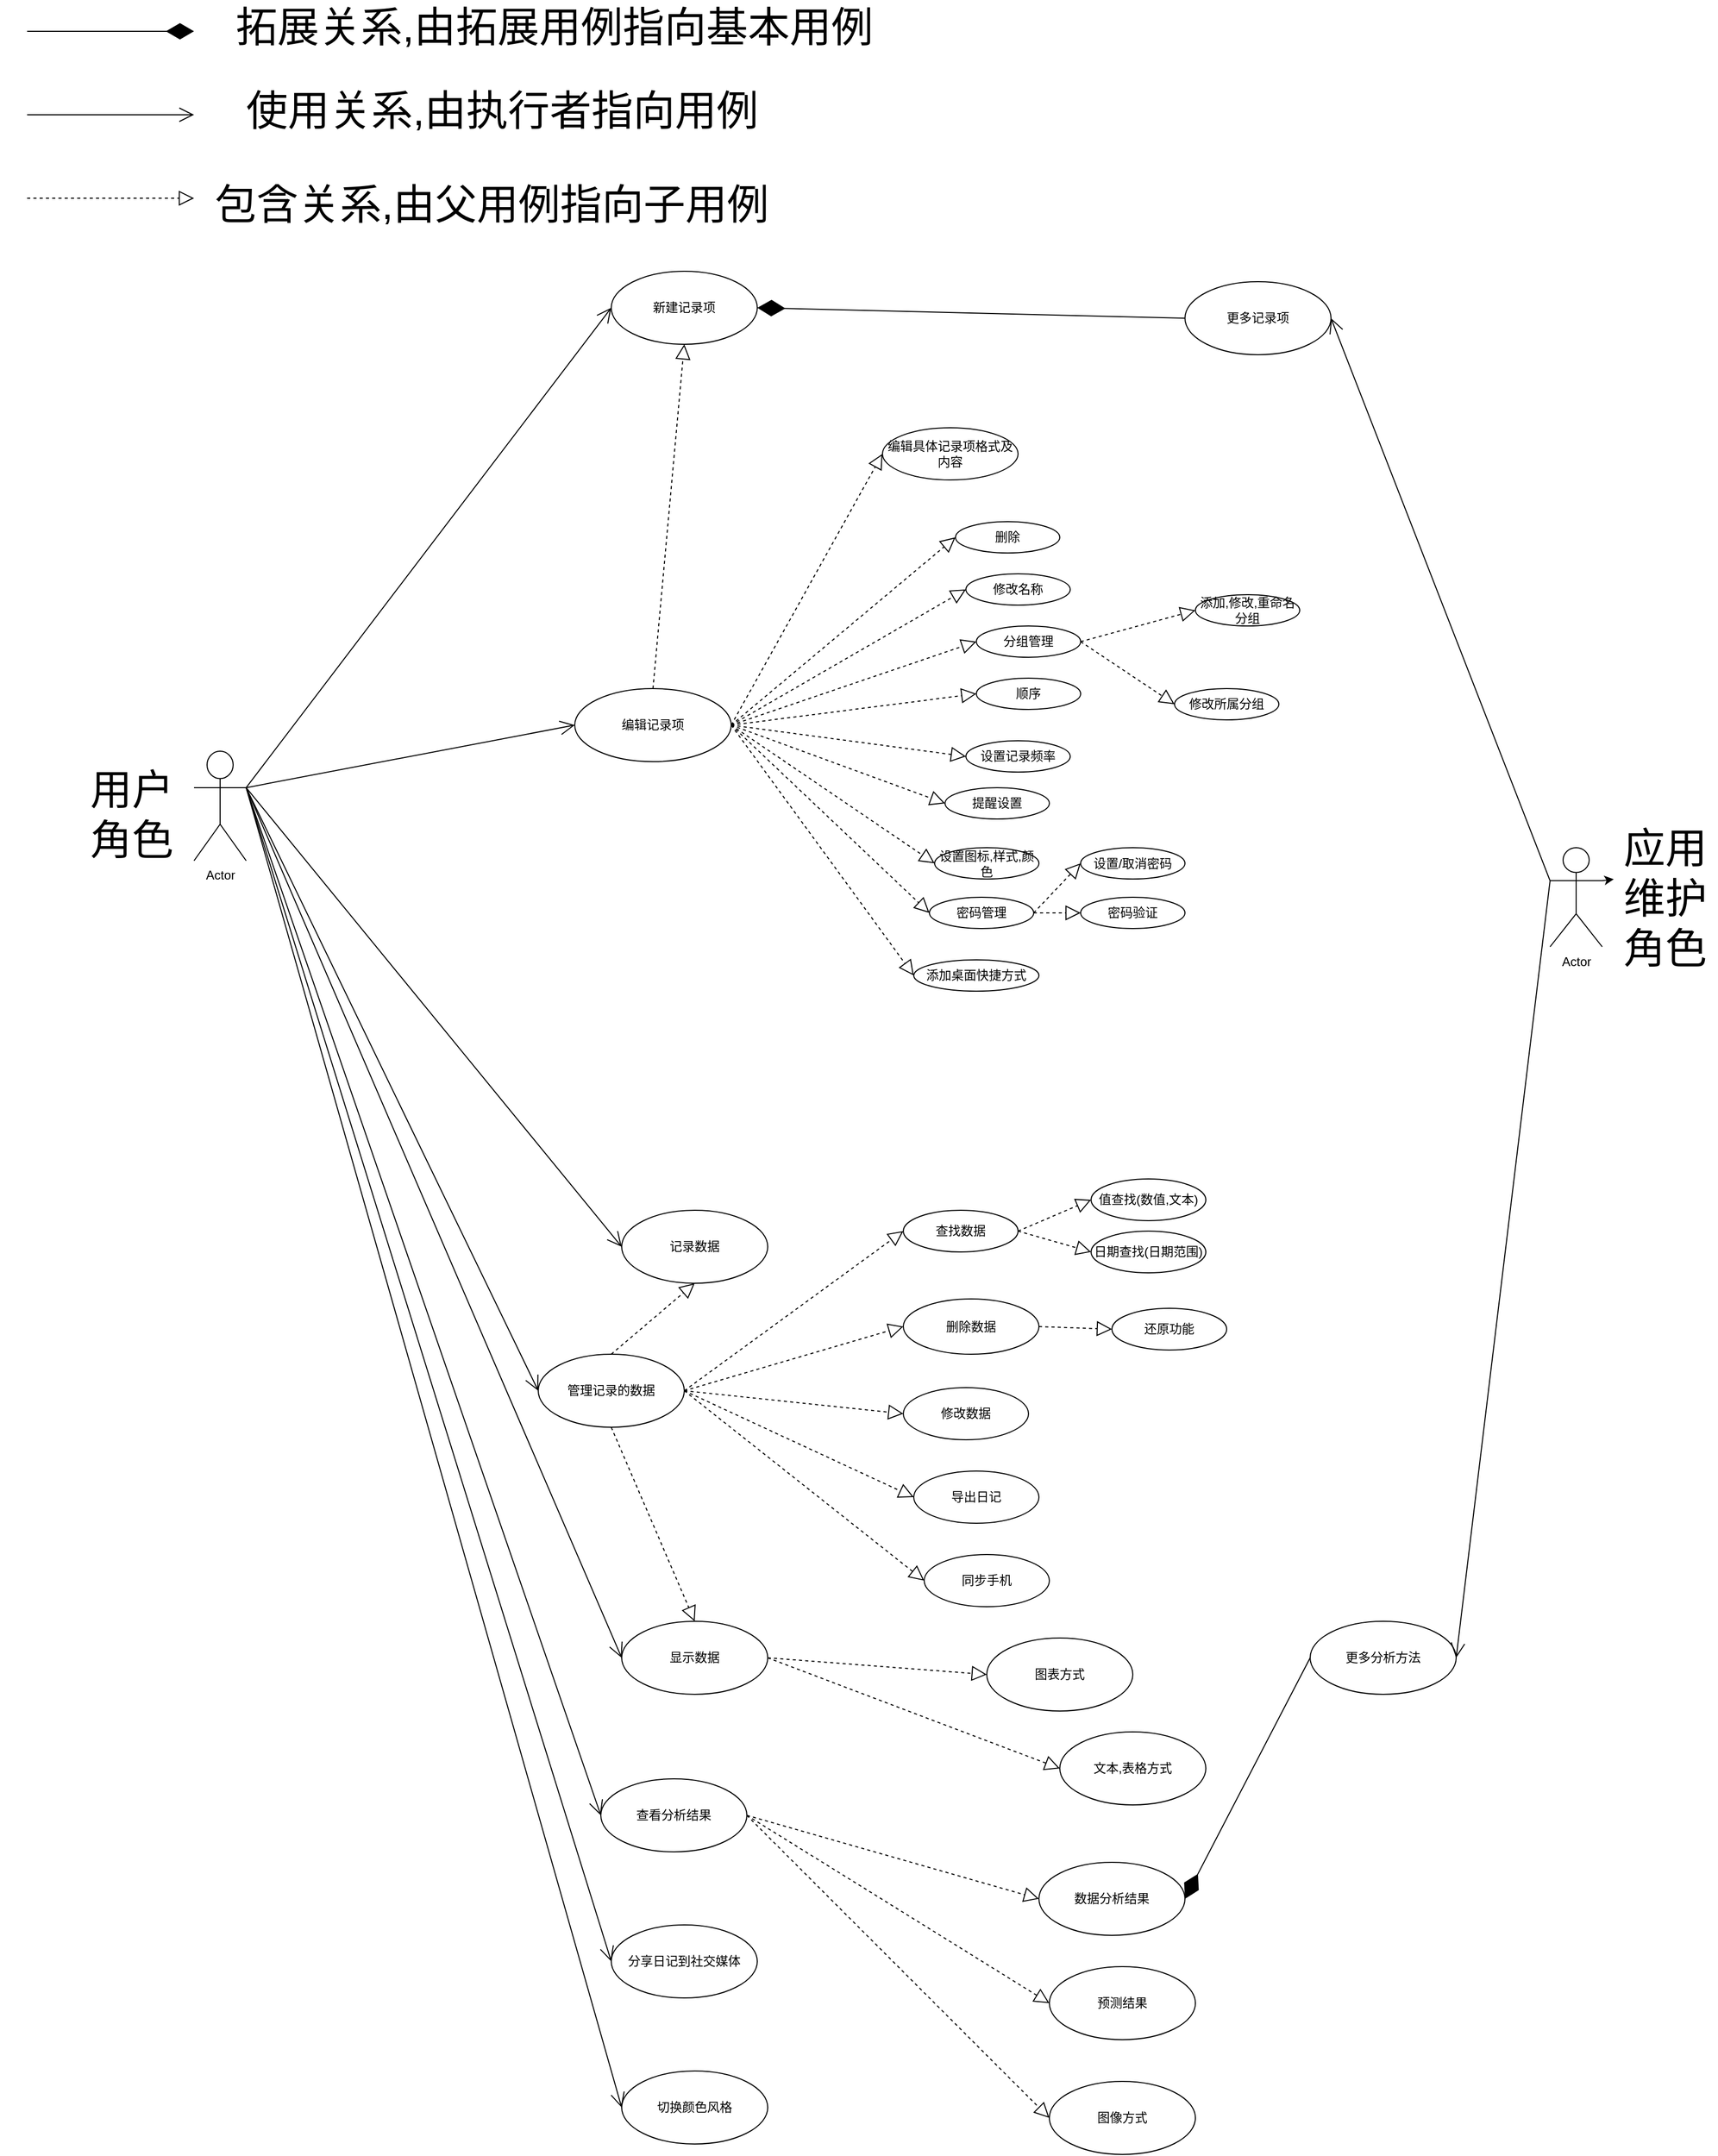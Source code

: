 <mxfile version="13.9.9" type="device"><diagram id="e2tGSwO5gteAZUFqLcbs" name="第 1 页"><mxGraphModel dx="1577" dy="485" grid="1" gridSize="10" guides="1" tooltips="1" connect="1" arrows="1" fold="1" page="1" pageScale="1" pageWidth="827" pageHeight="1169" math="0" shadow="0"><root><mxCell id="0"/><mxCell id="1" parent="0"/><object label="Actor" id="gkzIJjfs5HOEP_eOIGxo-1"><mxCell style="shape=umlActor;verticalLabelPosition=bottom;verticalAlign=top;html=1;outlineConnect=0;" parent="1" vertex="1"><mxGeometry x="-190" y="740" width="50" height="105" as="geometry"/></mxCell></object><mxCell id="gkzIJjfs5HOEP_eOIGxo-5" value="新建记录项" style="ellipse;whiteSpace=wrap;html=1;" parent="1" vertex="1"><mxGeometry x="210" y="280" width="140" height="70" as="geometry"/></mxCell><mxCell id="gkzIJjfs5HOEP_eOIGxo-6" value="记录数据" style="ellipse;whiteSpace=wrap;html=1;" parent="1" vertex="1"><mxGeometry x="220" y="1180" width="140" height="70" as="geometry"/></mxCell><mxCell id="gkzIJjfs5HOEP_eOIGxo-7" value="管理记录的数据" style="ellipse;whiteSpace=wrap;html=1;" parent="1" vertex="1"><mxGeometry x="140" y="1318" width="140" height="70" as="geometry"/></mxCell><mxCell id="gkzIJjfs5HOEP_eOIGxo-8" value="显示数据" style="ellipse;whiteSpace=wrap;html=1;" parent="1" vertex="1"><mxGeometry x="220" y="1574" width="140" height="70" as="geometry"/></mxCell><mxCell id="gkzIJjfs5HOEP_eOIGxo-9" value="查看分析结果" style="ellipse;whiteSpace=wrap;html=1;" parent="1" vertex="1"><mxGeometry x="200" y="1725" width="140" height="70" as="geometry"/></mxCell><mxCell id="gkzIJjfs5HOEP_eOIGxo-17" value="" style="endArrow=block;dashed=1;endFill=0;endSize=12;html=1;entryX=0.5;entryY=1;entryDx=0;entryDy=0;exitX=0.5;exitY=0;exitDx=0;exitDy=0;" parent="1" source="gkzIJjfs5HOEP_eOIGxo-7" target="gkzIJjfs5HOEP_eOIGxo-6" edge="1"><mxGeometry width="160" relative="1" as="geometry"><mxPoint x="210" y="1330" as="sourcePoint"/><mxPoint x="380" y="1260" as="targetPoint"/></mxGeometry></mxCell><mxCell id="gkzIJjfs5HOEP_eOIGxo-19" value="更多记录项" style="ellipse;whiteSpace=wrap;html=1;" parent="1" vertex="1"><mxGeometry x="760" y="290" width="140" height="70" as="geometry"/></mxCell><mxCell id="gkzIJjfs5HOEP_eOIGxo-21" value="" style="endArrow=open;endFill=1;endSize=12;html=1;exitX=1;exitY=0.333;exitDx=0;exitDy=0;exitPerimeter=0;entryX=0;entryY=0.5;entryDx=0;entryDy=0;" parent="1" source="gkzIJjfs5HOEP_eOIGxo-1" target="gkzIJjfs5HOEP_eOIGxo-5" edge="1"><mxGeometry width="160" relative="1" as="geometry"><mxPoint x="50" y="510" as="sourcePoint"/><mxPoint x="210" y="510" as="targetPoint"/></mxGeometry></mxCell><mxCell id="gkzIJjfs5HOEP_eOIGxo-22" value="" style="endArrow=open;endFill=1;endSize=12;html=1;entryX=0;entryY=0.5;entryDx=0;entryDy=0;exitX=1;exitY=0.333;exitDx=0;exitDy=0;exitPerimeter=0;" parent="1" source="gkzIJjfs5HOEP_eOIGxo-1" target="gkzIJjfs5HOEP_eOIGxo-6" edge="1"><mxGeometry width="160" relative="1" as="geometry"><mxPoint x="80" y="610" as="sourcePoint"/><mxPoint x="140" y="550" as="targetPoint"/></mxGeometry></mxCell><mxCell id="gkzIJjfs5HOEP_eOIGxo-23" value="" style="endArrow=open;endFill=1;endSize=12;html=1;exitX=1;exitY=0.333;exitDx=0;exitDy=0;exitPerimeter=0;entryX=0;entryY=0.5;entryDx=0;entryDy=0;" parent="1" source="gkzIJjfs5HOEP_eOIGxo-1" target="gkzIJjfs5HOEP_eOIGxo-7" edge="1"><mxGeometry width="160" relative="1" as="geometry"><mxPoint x="80" y="605" as="sourcePoint"/><mxPoint x="180.0" y="395" as="targetPoint"/></mxGeometry></mxCell><mxCell id="gkzIJjfs5HOEP_eOIGxo-24" value="" style="endArrow=open;endFill=1;endSize=12;html=1;exitX=1;exitY=0.333;exitDx=0;exitDy=0;exitPerimeter=0;entryX=0;entryY=0.5;entryDx=0;entryDy=0;" parent="1" source="gkzIJjfs5HOEP_eOIGxo-1" target="gkzIJjfs5HOEP_eOIGxo-8" edge="1"><mxGeometry width="160" relative="1" as="geometry"><mxPoint x="90" y="615" as="sourcePoint"/><mxPoint x="190.0" y="405" as="targetPoint"/></mxGeometry></mxCell><mxCell id="gkzIJjfs5HOEP_eOIGxo-25" value="" style="endArrow=open;endFill=1;endSize=12;html=1;exitX=1;exitY=0.333;exitDx=0;exitDy=0;exitPerimeter=0;entryX=0;entryY=0.5;entryDx=0;entryDy=0;" parent="1" source="gkzIJjfs5HOEP_eOIGxo-1" target="gkzIJjfs5HOEP_eOIGxo-9" edge="1"><mxGeometry width="160" relative="1" as="geometry"><mxPoint x="100" y="625" as="sourcePoint"/><mxPoint x="200.0" y="415" as="targetPoint"/></mxGeometry></mxCell><mxCell id="gkzIJjfs5HOEP_eOIGxo-26" value="查找数据" style="ellipse;whiteSpace=wrap;html=1;" parent="1" vertex="1"><mxGeometry x="490" y="1180" width="110" height="40" as="geometry"/></mxCell><mxCell id="gkzIJjfs5HOEP_eOIGxo-27" value="删除数据" style="ellipse;whiteSpace=wrap;html=1;" parent="1" vertex="1"><mxGeometry x="490" y="1265" width="130" height="53" as="geometry"/></mxCell><mxCell id="gkzIJjfs5HOEP_eOIGxo-28" value="修改数据" style="ellipse;whiteSpace=wrap;html=1;" parent="1" vertex="1"><mxGeometry x="490" y="1350" width="120" height="50" as="geometry"/></mxCell><mxCell id="gkzIJjfs5HOEP_eOIGxo-29" value="" style="endArrow=block;dashed=1;endFill=0;endSize=12;html=1;entryX=0;entryY=0.5;entryDx=0;entryDy=0;exitX=1;exitY=0.5;exitDx=0;exitDy=0;" parent="1" source="gkzIJjfs5HOEP_eOIGxo-7" target="gkzIJjfs5HOEP_eOIGxo-26" edge="1"><mxGeometry width="160" relative="1" as="geometry"><mxPoint x="280" y="1365" as="sourcePoint"/><mxPoint x="250" y="1230" as="targetPoint"/></mxGeometry></mxCell><mxCell id="gkzIJjfs5HOEP_eOIGxo-30" value="" style="endArrow=block;dashed=1;endFill=0;endSize=12;html=1;entryX=0;entryY=0.5;entryDx=0;entryDy=0;exitX=1;exitY=0.5;exitDx=0;exitDy=0;" parent="1" source="gkzIJjfs5HOEP_eOIGxo-7" target="gkzIJjfs5HOEP_eOIGxo-27" edge="1"><mxGeometry width="160" relative="1" as="geometry"><mxPoint x="280" y="1365" as="sourcePoint"/><mxPoint x="379.0" y="1220" as="targetPoint"/></mxGeometry></mxCell><mxCell id="gkzIJjfs5HOEP_eOIGxo-31" value="" style="endArrow=block;dashed=1;endFill=0;endSize=12;html=1;entryX=0;entryY=0.5;entryDx=0;entryDy=0;exitX=1;exitY=0.5;exitDx=0;exitDy=0;" parent="1" source="gkzIJjfs5HOEP_eOIGxo-7" target="gkzIJjfs5HOEP_eOIGxo-28" edge="1"><mxGeometry width="160" relative="1" as="geometry"><mxPoint x="280" y="1365" as="sourcePoint"/><mxPoint x="379.0" y="1295" as="targetPoint"/></mxGeometry></mxCell><mxCell id="gkzIJjfs5HOEP_eOIGxo-35" value="文本,表格方式" style="ellipse;whiteSpace=wrap;html=1;" parent="1" vertex="1"><mxGeometry x="640" y="1680" width="140" height="70" as="geometry"/></mxCell><mxCell id="gkzIJjfs5HOEP_eOIGxo-36" value="图表方式" style="ellipse;whiteSpace=wrap;html=1;" parent="1" vertex="1"><mxGeometry x="570" y="1590" width="140" height="70" as="geometry"/></mxCell><mxCell id="gkzIJjfs5HOEP_eOIGxo-37" value="" style="endArrow=block;dashed=1;endFill=0;endSize=12;html=1;entryX=0;entryY=0.5;entryDx=0;entryDy=0;exitX=1;exitY=0.5;exitDx=0;exitDy=0;" parent="1" source="gkzIJjfs5HOEP_eOIGxo-8" target="gkzIJjfs5HOEP_eOIGxo-35" edge="1"><mxGeometry width="160" relative="1" as="geometry"><mxPoint x="320" y="1330" as="sourcePoint"/><mxPoint x="500.0" y="1312.5" as="targetPoint"/></mxGeometry></mxCell><mxCell id="gkzIJjfs5HOEP_eOIGxo-38" value="" style="endArrow=block;dashed=1;endFill=0;endSize=12;html=1;entryX=0;entryY=0.5;entryDx=0;entryDy=0;exitX=1;exitY=0.5;exitDx=0;exitDy=0;" parent="1" source="gkzIJjfs5HOEP_eOIGxo-8" target="gkzIJjfs5HOEP_eOIGxo-36" edge="1"><mxGeometry width="160" relative="1" as="geometry"><mxPoint x="320" y="1525" as="sourcePoint"/><mxPoint x="390.0" y="1445" as="targetPoint"/></mxGeometry></mxCell><mxCell id="gkzIJjfs5HOEP_eOIGxo-39" value="图像方式" style="ellipse;whiteSpace=wrap;html=1;" parent="1" vertex="1"><mxGeometry x="630" y="2015" width="140" height="70" as="geometry"/></mxCell><mxCell id="gkzIJjfs5HOEP_eOIGxo-40" value="数据分析结果" style="ellipse;whiteSpace=wrap;html=1;" parent="1" vertex="1"><mxGeometry x="620" y="1805" width="140" height="70" as="geometry"/></mxCell><mxCell id="gkzIJjfs5HOEP_eOIGxo-41" value="" style="endArrow=block;dashed=1;endFill=0;endSize=12;html=1;entryX=0;entryY=0.5;entryDx=0;entryDy=0;exitX=1;exitY=0.5;exitDx=0;exitDy=0;" parent="1" source="gkzIJjfs5HOEP_eOIGxo-9" target="gkzIJjfs5HOEP_eOIGxo-40" edge="1"><mxGeometry width="160" relative="1" as="geometry"><mxPoint x="310" y="1300" as="sourcePoint"/><mxPoint x="530.0" y="1280" as="targetPoint"/></mxGeometry></mxCell><mxCell id="gkzIJjfs5HOEP_eOIGxo-42" value="" style="endArrow=block;dashed=1;endFill=0;endSize=12;html=1;entryX=0;entryY=0.5;entryDx=0;entryDy=0;exitX=1;exitY=0.5;exitDx=0;exitDy=0;" parent="1" source="gkzIJjfs5HOEP_eOIGxo-9" target="gkzIJjfs5HOEP_eOIGxo-39" edge="1"><mxGeometry width="160" relative="1" as="geometry"><mxPoint x="310" y="1440" as="sourcePoint"/><mxPoint x="490" y="1440" as="targetPoint"/></mxGeometry></mxCell><mxCell id="gkzIJjfs5HOEP_eOIGxo-44" value="更多分析方法" style="ellipse;whiteSpace=wrap;html=1;" parent="1" vertex="1"><mxGeometry x="880" y="1574" width="140" height="70" as="geometry"/></mxCell><mxCell id="gkzIJjfs5HOEP_eOIGxo-46" value="Actor" style="shape=umlActor;verticalLabelPosition=bottom;verticalAlign=top;html=1;" parent="1" vertex="1"><mxGeometry x="1110" y="832.5" width="50" height="95" as="geometry"/></mxCell><mxCell id="gkzIJjfs5HOEP_eOIGxo-47" value="" style="endArrow=open;endFill=1;endSize=12;html=1;exitX=0;exitY=0.333;exitDx=0;exitDy=0;exitPerimeter=0;entryX=1;entryY=0.5;entryDx=0;entryDy=0;" parent="1" source="gkzIJjfs5HOEP_eOIGxo-46" target="gkzIJjfs5HOEP_eOIGxo-19" edge="1"><mxGeometry width="160" relative="1" as="geometry"><mxPoint x="50" y="845" as="sourcePoint"/><mxPoint x="180.0" y="1215.0" as="targetPoint"/></mxGeometry></mxCell><mxCell id="gkzIJjfs5HOEP_eOIGxo-48" value="" style="endArrow=open;endFill=1;endSize=12;html=1;entryX=1;entryY=0.5;entryDx=0;entryDy=0;exitX=0;exitY=0.333;exitDx=0;exitDy=0;exitPerimeter=0;" parent="1" source="gkzIJjfs5HOEP_eOIGxo-46" target="gkzIJjfs5HOEP_eOIGxo-44" edge="1"><mxGeometry width="160" relative="1" as="geometry"><mxPoint x="1110" y="870" as="sourcePoint"/><mxPoint x="900" y="665" as="targetPoint"/></mxGeometry></mxCell><mxCell id="gkzIJjfs5HOEP_eOIGxo-49" value="导出日记" style="ellipse;whiteSpace=wrap;html=1;" parent="1" vertex="1"><mxGeometry x="500" y="1430" width="120" height="50" as="geometry"/></mxCell><mxCell id="gkzIJjfs5HOEP_eOIGxo-50" value="同步手机" style="ellipse;whiteSpace=wrap;html=1;" parent="1" vertex="1"><mxGeometry x="510" y="1510" width="120" height="50" as="geometry"/></mxCell><mxCell id="gkzIJjfs5HOEP_eOIGxo-51" value="" style="endArrow=block;dashed=1;endFill=0;endSize=12;html=1;entryX=0;entryY=0.5;entryDx=0;entryDy=0;exitX=1;exitY=0.5;exitDx=0;exitDy=0;" parent="1" source="gkzIJjfs5HOEP_eOIGxo-7" target="gkzIJjfs5HOEP_eOIGxo-49" edge="1"><mxGeometry width="160" relative="1" as="geometry"><mxPoint x="280" y="1365" as="sourcePoint"/><mxPoint x="500.0" y="1312.5" as="targetPoint"/></mxGeometry></mxCell><mxCell id="gkzIJjfs5HOEP_eOIGxo-52" value="" style="endArrow=block;dashed=1;endFill=0;endSize=12;html=1;entryX=0;entryY=0.5;entryDx=0;entryDy=0;exitX=1;exitY=0.5;exitDx=0;exitDy=0;" parent="1" source="gkzIJjfs5HOEP_eOIGxo-7" target="gkzIJjfs5HOEP_eOIGxo-50" edge="1"><mxGeometry width="160" relative="1" as="geometry"><mxPoint x="280" y="1365" as="sourcePoint"/><mxPoint x="490.0" y="1385" as="targetPoint"/></mxGeometry></mxCell><mxCell id="gkzIJjfs5HOEP_eOIGxo-55" value="" style="endArrow=diamondThin;endFill=1;endSize=24;html=1;entryX=1;entryY=0.5;entryDx=0;entryDy=0;exitX=0;exitY=0.5;exitDx=0;exitDy=0;" parent="1" source="gkzIJjfs5HOEP_eOIGxo-19" target="gkzIJjfs5HOEP_eOIGxo-5" edge="1"><mxGeometry width="160" relative="1" as="geometry"><mxPoint x="760" y="880.0" as="sourcePoint"/><mxPoint x="840" y="925" as="targetPoint"/></mxGeometry></mxCell><mxCell id="gkzIJjfs5HOEP_eOIGxo-56" value="" style="endArrow=diamondThin;endFill=1;endSize=24;html=1;entryX=1;entryY=0.5;entryDx=0;entryDy=0;exitX=0;exitY=0.5;exitDx=0;exitDy=0;" parent="1" source="gkzIJjfs5HOEP_eOIGxo-44" target="gkzIJjfs5HOEP_eOIGxo-40" edge="1"><mxGeometry width="160" relative="1" as="geometry"><mxPoint x="750.0" y="890" as="sourcePoint"/><mxPoint x="310.0" y="970" as="targetPoint"/></mxGeometry></mxCell><mxCell id="gkzIJjfs5HOEP_eOIGxo-58" value="" style="endArrow=diamondThin;endFill=1;endSize=24;html=1;" parent="1" edge="1"><mxGeometry width="160" relative="1" as="geometry"><mxPoint x="-350" y="50" as="sourcePoint"/><mxPoint x="-190" y="50" as="targetPoint"/></mxGeometry></mxCell><mxCell id="gkzIJjfs5HOEP_eOIGxo-59" value="" style="endArrow=open;endFill=1;endSize=12;html=1;" parent="1" edge="1"><mxGeometry width="160" relative="1" as="geometry"><mxPoint x="-350" y="130" as="sourcePoint"/><mxPoint x="-190" y="130" as="targetPoint"/></mxGeometry></mxCell><mxCell id="gkzIJjfs5HOEP_eOIGxo-60" value="" style="endArrow=block;dashed=1;endFill=0;endSize=12;html=1;" parent="1" edge="1"><mxGeometry width="160" relative="1" as="geometry"><mxPoint x="-350" y="210" as="sourcePoint"/><mxPoint x="-190" y="210" as="targetPoint"/></mxGeometry></mxCell><mxCell id="gkzIJjfs5HOEP_eOIGxo-62" value="拓展关系,由拓展用例指向基本用例" style="text;html=1;resizable=0;autosize=1;align=center;verticalAlign=middle;points=[];fillColor=none;strokeColor=none;rounded=0;fontSize=40;" parent="1" vertex="1"><mxGeometry x="-160" y="20" width="630" height="50" as="geometry"/></mxCell><mxCell id="gkzIJjfs5HOEP_eOIGxo-63" value="使用关系,由执行者指向用例" style="text;html=1;resizable=0;autosize=1;align=center;verticalAlign=middle;points=[];fillColor=none;strokeColor=none;rounded=0;fontSize=40;" parent="1" vertex="1"><mxGeometry x="-150" y="100" width="510" height="50" as="geometry"/></mxCell><mxCell id="gkzIJjfs5HOEP_eOIGxo-64" value="包含关系,由父用例指向子用例" style="text;html=1;resizable=0;autosize=1;align=center;verticalAlign=middle;points=[];fillColor=none;strokeColor=none;rounded=0;fontSize=40;" parent="1" vertex="1"><mxGeometry x="-180" y="190" width="550" height="50" as="geometry"/></mxCell><mxCell id="gkzIJjfs5HOEP_eOIGxo-65" value="值查找(数值,文本)" style="ellipse;whiteSpace=wrap;html=1;" parent="1" vertex="1"><mxGeometry x="670" y="1150" width="110" height="40" as="geometry"/></mxCell><mxCell id="gkzIJjfs5HOEP_eOIGxo-66" value="日期查找(日期范围)" style="ellipse;whiteSpace=wrap;html=1;" parent="1" vertex="1"><mxGeometry x="670" y="1200" width="110" height="40" as="geometry"/></mxCell><mxCell id="gkzIJjfs5HOEP_eOIGxo-67" value="" style="endArrow=block;dashed=1;endFill=0;endSize=12;html=1;entryX=0;entryY=0.5;entryDx=0;entryDy=0;exitX=1;exitY=0.5;exitDx=0;exitDy=0;" parent="1" source="gkzIJjfs5HOEP_eOIGxo-26" target="gkzIJjfs5HOEP_eOIGxo-65" edge="1"><mxGeometry width="160" relative="1" as="geometry"><mxPoint x="340.0" y="1475" as="sourcePoint"/><mxPoint x="500.0" y="1210" as="targetPoint"/></mxGeometry></mxCell><mxCell id="gkzIJjfs5HOEP_eOIGxo-68" value="" style="endArrow=block;dashed=1;endFill=0;endSize=12;html=1;entryX=0;entryY=0.5;entryDx=0;entryDy=0;exitX=1;exitY=0.5;exitDx=0;exitDy=0;" parent="1" source="gkzIJjfs5HOEP_eOIGxo-26" target="gkzIJjfs5HOEP_eOIGxo-66" edge="1"><mxGeometry width="160" relative="1" as="geometry"><mxPoint x="610.0" y="1210" as="sourcePoint"/><mxPoint x="680.0" y="1180" as="targetPoint"/></mxGeometry></mxCell><mxCell id="UApyQtoVQgioi_L6xYae-1" value="编辑记录项" style="ellipse;whiteSpace=wrap;html=1;" parent="1" vertex="1"><mxGeometry x="175" y="680" width="150" height="70" as="geometry"/></mxCell><mxCell id="UApyQtoVQgioi_L6xYae-3" value="修改名称" style="ellipse;whiteSpace=wrap;html=1;" parent="1" vertex="1"><mxGeometry x="550" y="570" width="100" height="30" as="geometry"/></mxCell><mxCell id="UApyQtoVQgioi_L6xYae-4" value="分组管理" style="ellipse;whiteSpace=wrap;html=1;" parent="1" vertex="1"><mxGeometry x="560" y="620" width="100" height="30" as="geometry"/></mxCell><mxCell id="UApyQtoVQgioi_L6xYae-5" value="" style="endArrow=block;dashed=1;endFill=0;endSize=12;html=1;entryX=0;entryY=0.5;entryDx=0;entryDy=0;exitX=1;exitY=0.5;exitDx=0;exitDy=0;" parent="1" source="UApyQtoVQgioi_L6xYae-1" target="UApyQtoVQgioi_L6xYae-3" edge="1"><mxGeometry width="160" relative="1" as="geometry"><mxPoint x="370" y="195" as="sourcePoint"/><mxPoint x="540" y="365" as="targetPoint"/></mxGeometry></mxCell><mxCell id="UApyQtoVQgioi_L6xYae-6" value="" style="endArrow=block;dashed=1;endFill=0;endSize=12;html=1;entryX=0;entryY=0.5;entryDx=0;entryDy=0;exitX=1;exitY=0.5;exitDx=0;exitDy=0;" parent="1" source="UApyQtoVQgioi_L6xYae-1" target="UApyQtoVQgioi_L6xYae-4" edge="1"><mxGeometry width="160" relative="1" as="geometry"><mxPoint x="660" y="365" as="sourcePoint"/><mxPoint x="700" y="345" as="targetPoint"/></mxGeometry></mxCell><mxCell id="UApyQtoVQgioi_L6xYae-7" value="添加,修改,重命名分组" style="ellipse;whiteSpace=wrap;html=1;" parent="1" vertex="1"><mxGeometry x="770" y="590" width="100" height="30" as="geometry"/></mxCell><mxCell id="UApyQtoVQgioi_L6xYae-8" value="修改所属分组" style="ellipse;whiteSpace=wrap;html=1;" parent="1" vertex="1"><mxGeometry x="750" y="680" width="100" height="30" as="geometry"/></mxCell><mxCell id="UApyQtoVQgioi_L6xYae-9" value="" style="endArrow=block;dashed=1;endFill=0;endSize=12;html=1;entryX=0;entryY=0.5;entryDx=0;entryDy=0;exitX=1;exitY=0.5;exitDx=0;exitDy=0;" parent="1" source="UApyQtoVQgioi_L6xYae-4" target="UApyQtoVQgioi_L6xYae-7" edge="1"><mxGeometry width="160" relative="1" as="geometry"><mxPoint x="660" y="365" as="sourcePoint"/><mxPoint x="690" y="585" as="targetPoint"/></mxGeometry></mxCell><mxCell id="UApyQtoVQgioi_L6xYae-10" value="" style="endArrow=block;dashed=1;endFill=0;endSize=12;html=1;entryX=0;entryY=0.5;entryDx=0;entryDy=0;exitX=1;exitY=0.5;exitDx=0;exitDy=0;" parent="1" source="UApyQtoVQgioi_L6xYae-4" target="UApyQtoVQgioi_L6xYae-8" edge="1"><mxGeometry width="160" relative="1" as="geometry"><mxPoint x="800" y="395" as="sourcePoint"/><mxPoint x="700.0" y="645" as="targetPoint"/></mxGeometry></mxCell><mxCell id="UApyQtoVQgioi_L6xYae-11" value="还原功能" style="ellipse;whiteSpace=wrap;html=1;" parent="1" vertex="1"><mxGeometry x="690" y="1274" width="110" height="40" as="geometry"/></mxCell><mxCell id="UApyQtoVQgioi_L6xYae-12" value="" style="endArrow=block;dashed=1;endFill=0;endSize=12;html=1;entryX=0;entryY=0.5;entryDx=0;entryDy=0;exitX=1;exitY=0.5;exitDx=0;exitDy=0;" parent="1" source="gkzIJjfs5HOEP_eOIGxo-27" target="UApyQtoVQgioi_L6xYae-11" edge="1"><mxGeometry width="160" relative="1" as="geometry"><mxPoint x="610" y="1210" as="sourcePoint"/><mxPoint x="680" y="1230" as="targetPoint"/></mxGeometry></mxCell><mxCell id="UApyQtoVQgioi_L6xYae-13" value="顺序" style="ellipse;whiteSpace=wrap;html=1;" parent="1" vertex="1"><mxGeometry x="560" y="670" width="100" height="30" as="geometry"/></mxCell><mxCell id="UApyQtoVQgioi_L6xYae-14" value="设置记录频率" style="ellipse;whiteSpace=wrap;html=1;" parent="1" vertex="1"><mxGeometry x="550" y="730" width="100" height="30" as="geometry"/></mxCell><mxCell id="UApyQtoVQgioi_L6xYae-15" value="" style="endArrow=block;dashed=1;endFill=0;endSize=12;html=1;entryX=0;entryY=0.5;entryDx=0;entryDy=0;exitX=1;exitY=0.5;exitDx=0;exitDy=0;" parent="1" source="UApyQtoVQgioi_L6xYae-1" target="UApyQtoVQgioi_L6xYae-13" edge="1"><mxGeometry width="160" relative="1" as="geometry"><mxPoint x="660" y="365" as="sourcePoint"/><mxPoint x="700" y="395" as="targetPoint"/></mxGeometry></mxCell><mxCell id="UApyQtoVQgioi_L6xYae-16" value="" style="endArrow=block;dashed=1;endFill=0;endSize=12;html=1;entryX=0;entryY=0.5;entryDx=0;entryDy=0;exitX=1;exitY=0.5;exitDx=0;exitDy=0;" parent="1" source="UApyQtoVQgioi_L6xYae-1" target="UApyQtoVQgioi_L6xYae-14" edge="1"><mxGeometry width="160" relative="1" as="geometry"><mxPoint x="660" y="365" as="sourcePoint"/><mxPoint x="710" y="435" as="targetPoint"/></mxGeometry></mxCell><mxCell id="UApyQtoVQgioi_L6xYae-17" value="提醒设置" style="ellipse;whiteSpace=wrap;html=1;" parent="1" vertex="1"><mxGeometry x="530" y="775" width="100" height="30" as="geometry"/></mxCell><mxCell id="UApyQtoVQgioi_L6xYae-18" value="" style="endArrow=block;dashed=1;endFill=0;endSize=12;html=1;entryX=0;entryY=0.5;entryDx=0;entryDy=0;exitX=1;exitY=0.5;exitDx=0;exitDy=0;" parent="1" source="UApyQtoVQgioi_L6xYae-1" target="UApyQtoVQgioi_L6xYae-17" edge="1"><mxGeometry width="160" relative="1" as="geometry"><mxPoint x="660" y="365" as="sourcePoint"/><mxPoint x="720" y="485" as="targetPoint"/></mxGeometry></mxCell><mxCell id="UApyQtoVQgioi_L6xYae-19" style="edgeStyle=orthogonalEdgeStyle;rounded=0;orthogonalLoop=1;jettySize=auto;html=1;exitX=0.5;exitY=1;exitDx=0;exitDy=0;" parent="1" source="UApyQtoVQgioi_L6xYae-17" target="UApyQtoVQgioi_L6xYae-17" edge="1"><mxGeometry relative="1" as="geometry"/></mxCell><mxCell id="UApyQtoVQgioi_L6xYae-20" value="" style="endArrow=block;dashed=1;endFill=0;endSize=12;html=1;exitX=0.5;exitY=1;exitDx=0;exitDy=0;entryX=0.5;entryY=0;entryDx=0;entryDy=0;" parent="1" source="gkzIJjfs5HOEP_eOIGxo-7" target="gkzIJjfs5HOEP_eOIGxo-8" edge="1"><mxGeometry width="160" relative="1" as="geometry"><mxPoint x="210" y="1400" as="sourcePoint"/><mxPoint x="230" y="1650" as="targetPoint"/></mxGeometry></mxCell><mxCell id="UApyQtoVQgioi_L6xYae-23" value="" style="endArrow=open;endFill=1;endSize=12;html=1;exitX=1;exitY=0.333;exitDx=0;exitDy=0;exitPerimeter=0;entryX=0;entryY=0.5;entryDx=0;entryDy=0;" parent="1" source="gkzIJjfs5HOEP_eOIGxo-1" target="UApyQtoVQgioi_L6xYae-1" edge="1"><mxGeometry width="160" relative="1" as="geometry"><mxPoint x="-130.0" y="785" as="sourcePoint"/><mxPoint x="180.0" y="925" as="targetPoint"/></mxGeometry></mxCell><mxCell id="UApyQtoVQgioi_L6xYae-27" value="" style="endArrow=block;dashed=1;endFill=0;endSize=12;html=1;entryX=0.5;entryY=1;entryDx=0;entryDy=0;exitX=0.5;exitY=0;exitDx=0;exitDy=0;" parent="1" source="UApyQtoVQgioi_L6xYae-1" target="gkzIJjfs5HOEP_eOIGxo-5" edge="1"><mxGeometry width="160" relative="1" as="geometry"><mxPoint x="335.0" y="725" as="sourcePoint"/><mxPoint x="530.0" y="525" as="targetPoint"/></mxGeometry></mxCell><mxCell id="UApyQtoVQgioi_L6xYae-28" value="删除" style="ellipse;whiteSpace=wrap;html=1;" parent="1" vertex="1"><mxGeometry x="540" y="520" width="100" height="30" as="geometry"/></mxCell><mxCell id="UApyQtoVQgioi_L6xYae-29" value="" style="endArrow=block;dashed=1;endFill=0;endSize=12;html=1;entryX=0;entryY=0.5;entryDx=0;entryDy=0;exitX=1;exitY=0.5;exitDx=0;exitDy=0;" parent="1" source="UApyQtoVQgioi_L6xYae-1" target="UApyQtoVQgioi_L6xYae-28" edge="1"><mxGeometry width="160" relative="1" as="geometry"><mxPoint x="335" y="725" as="sourcePoint"/><mxPoint x="530" y="525" as="targetPoint"/></mxGeometry></mxCell><mxCell id="0X3Vp6Y1FhVaJtvkMVR--1" value="分享日记到社交媒体" style="ellipse;whiteSpace=wrap;html=1;" parent="1" vertex="1"><mxGeometry x="210" y="1865" width="140" height="70" as="geometry"/></mxCell><mxCell id="0X3Vp6Y1FhVaJtvkMVR--2" value="" style="endArrow=open;endFill=1;endSize=12;html=1;entryX=0;entryY=0.5;entryDx=0;entryDy=0;exitX=1;exitY=0.333;exitDx=0;exitDy=0;exitPerimeter=0;" parent="1" source="gkzIJjfs5HOEP_eOIGxo-1" target="0X3Vp6Y1FhVaJtvkMVR--1" edge="1"><mxGeometry width="160" relative="1" as="geometry"><mxPoint x="-160" y="920" as="sourcePoint"/><mxPoint x="130.0" y="1605" as="targetPoint"/></mxGeometry></mxCell><mxCell id="0X3Vp6Y1FhVaJtvkMVR--3" value="用户&lt;br&gt;角色" style="text;html=1;resizable=0;autosize=1;align=center;verticalAlign=middle;points=[];fillColor=none;strokeColor=none;rounded=0;fontSize=40;" parent="1" vertex="1"><mxGeometry x="-300" y="750" width="100" height="100" as="geometry"/></mxCell><mxCell id="0X3Vp6Y1FhVaJtvkMVR--4" value="应用&lt;br&gt;维护&lt;br&gt;角色" style="text;html=1;resizable=0;autosize=1;align=center;verticalAlign=middle;points=[];fillColor=none;strokeColor=none;rounded=0;fontSize=40;" parent="1" vertex="1"><mxGeometry x="1170" y="805" width="100" height="150" as="geometry"/></mxCell><mxCell id="0X3Vp6Y1FhVaJtvkMVR--5" value="设置图标,样式,颜色" style="ellipse;whiteSpace=wrap;html=1;" parent="1" vertex="1"><mxGeometry x="520" y="832.5" width="100" height="30" as="geometry"/></mxCell><mxCell id="0X3Vp6Y1FhVaJtvkMVR--6" value="" style="endArrow=block;dashed=1;endFill=0;endSize=12;html=1;entryX=0;entryY=0.5;entryDx=0;entryDy=0;exitX=1;exitY=0.5;exitDx=0;exitDy=0;" parent="1" source="UApyQtoVQgioi_L6xYae-1" target="0X3Vp6Y1FhVaJtvkMVR--5" edge="1"><mxGeometry width="160" relative="1" as="geometry"><mxPoint x="335.0" y="725" as="sourcePoint"/><mxPoint x="570" y="785" as="targetPoint"/></mxGeometry></mxCell><mxCell id="0X3Vp6Y1FhVaJtvkMVR--8" value="" style="endArrow=classic;html=1;exitX=1;exitY=0.333;exitDx=0;exitDy=0;exitPerimeter=0;entryX=0.011;entryY=0.385;entryDx=0;entryDy=0;entryPerimeter=0;" parent="1" source="gkzIJjfs5HOEP_eOIGxo-46" target="0X3Vp6Y1FhVaJtvkMVR--4" edge="1"><mxGeometry width="50" height="50" relative="1" as="geometry"><mxPoint x="1190" y="940" as="sourcePoint"/><mxPoint x="1240" y="890" as="targetPoint"/></mxGeometry></mxCell><mxCell id="0X3Vp6Y1FhVaJtvkMVR--9" value="预测结果" style="ellipse;whiteSpace=wrap;html=1;" parent="1" vertex="1"><mxGeometry x="630" y="1905" width="140" height="70" as="geometry"/></mxCell><mxCell id="0X3Vp6Y1FhVaJtvkMVR--10" value="" style="endArrow=block;dashed=1;endFill=0;endSize=12;html=1;entryX=0;entryY=0.5;entryDx=0;entryDy=0;exitX=1;exitY=0.5;exitDx=0;exitDy=0;" parent="1" source="gkzIJjfs5HOEP_eOIGxo-9" target="0X3Vp6Y1FhVaJtvkMVR--9" edge="1"><mxGeometry width="160" relative="1" as="geometry"><mxPoint x="310.0" y="1795" as="sourcePoint"/><mxPoint x="630.0" y="1850" as="targetPoint"/></mxGeometry></mxCell><mxCell id="0X3Vp6Y1FhVaJtvkMVR--11" value="切换颜色风格" style="ellipse;whiteSpace=wrap;html=1;" parent="1" vertex="1"><mxGeometry x="220" y="2005" width="140" height="70" as="geometry"/></mxCell><mxCell id="0X3Vp6Y1FhVaJtvkMVR--13" value="" style="endArrow=open;endFill=1;endSize=12;html=1;entryX=0;entryY=0.5;entryDx=0;entryDy=0;exitX=1;exitY=0.333;exitDx=0;exitDy=0;exitPerimeter=0;" parent="1" source="gkzIJjfs5HOEP_eOIGxo-1" target="0X3Vp6Y1FhVaJtvkMVR--11" edge="1"><mxGeometry width="160" relative="1" as="geometry"><mxPoint x="-170" y="940" as="sourcePoint"/><mxPoint x="200" y="1715" as="targetPoint"/></mxGeometry></mxCell><mxCell id="0X3Vp6Y1FhVaJtvkMVR--14" value="密码管理" style="ellipse;whiteSpace=wrap;html=1;" parent="1" vertex="1"><mxGeometry x="515" y="880" width="100" height="30" as="geometry"/></mxCell><mxCell id="0X3Vp6Y1FhVaJtvkMVR--15" value="" style="endArrow=block;dashed=1;endFill=0;endSize=12;html=1;entryX=0;entryY=0.5;entryDx=0;entryDy=0;exitX=1;exitY=0.5;exitDx=0;exitDy=0;" parent="1" source="UApyQtoVQgioi_L6xYae-1" target="0X3Vp6Y1FhVaJtvkMVR--14" edge="1"><mxGeometry width="160" relative="1" as="geometry"><mxPoint x="335.0" y="725" as="sourcePoint"/><mxPoint x="550.0" y="840" as="targetPoint"/></mxGeometry></mxCell><mxCell id="0X3Vp6Y1FhVaJtvkMVR--16" value="设置/取消密码" style="ellipse;whiteSpace=wrap;html=1;" parent="1" vertex="1"><mxGeometry x="660" y="832.5" width="100" height="30" as="geometry"/></mxCell><mxCell id="0X3Vp6Y1FhVaJtvkMVR--17" value="" style="endArrow=block;dashed=1;endFill=0;endSize=12;html=1;entryX=0;entryY=0.5;entryDx=0;entryDy=0;exitX=1;exitY=0.5;exitDx=0;exitDy=0;" parent="1" source="0X3Vp6Y1FhVaJtvkMVR--14" target="0X3Vp6Y1FhVaJtvkMVR--16" edge="1"><mxGeometry width="160" relative="1" as="geometry"><mxPoint x="620.0" y="985" as="sourcePoint"/><mxPoint x="690.0" y="955" as="targetPoint"/></mxGeometry></mxCell><mxCell id="0X3Vp6Y1FhVaJtvkMVR--18" value="密码验证" style="ellipse;whiteSpace=wrap;html=1;" parent="1" vertex="1"><mxGeometry x="660" y="880" width="100" height="30" as="geometry"/></mxCell><mxCell id="0X3Vp6Y1FhVaJtvkMVR--19" value="" style="endArrow=block;dashed=1;endFill=0;endSize=12;html=1;entryX=0;entryY=0.5;entryDx=0;entryDy=0;exitX=1;exitY=0.5;exitDx=0;exitDy=0;" parent="1" source="0X3Vp6Y1FhVaJtvkMVR--14" target="0X3Vp6Y1FhVaJtvkMVR--18" edge="1"><mxGeometry width="160" relative="1" as="geometry"><mxPoint x="625" y="905" as="sourcePoint"/><mxPoint x="670.0" y="857.5" as="targetPoint"/></mxGeometry></mxCell><mxCell id="oO-YX_RX7Ye2qVWY0tr4-1" value="编辑具体记录项格式及内容" style="ellipse;whiteSpace=wrap;html=1;" parent="1" vertex="1"><mxGeometry x="470" y="430" width="130" height="50" as="geometry"/></mxCell><mxCell id="oO-YX_RX7Ye2qVWY0tr4-2" value="" style="endArrow=block;dashed=1;endFill=0;endSize=12;html=1;entryX=0;entryY=0.5;entryDx=0;entryDy=0;exitX=1;exitY=0.5;exitDx=0;exitDy=0;" parent="1" source="UApyQtoVQgioi_L6xYae-1" target="oO-YX_RX7Ye2qVWY0tr4-1" edge="1"><mxGeometry width="160" relative="1" as="geometry"><mxPoint x="335" y="725" as="sourcePoint"/><mxPoint x="550" y="545" as="targetPoint"/></mxGeometry></mxCell><mxCell id="S3LaECuaSjGWfDeNhZgJ-1" value="添加桌面快捷方式" style="ellipse;whiteSpace=wrap;html=1;" parent="1" vertex="1"><mxGeometry x="500" y="940" width="120" height="30" as="geometry"/></mxCell><mxCell id="S3LaECuaSjGWfDeNhZgJ-2" value="" style="endArrow=block;dashed=1;endFill=0;endSize=12;html=1;entryX=0;entryY=0.5;entryDx=0;entryDy=0;exitX=1;exitY=0.5;exitDx=0;exitDy=0;" parent="1" source="UApyQtoVQgioi_L6xYae-1" target="S3LaECuaSjGWfDeNhZgJ-1" edge="1"><mxGeometry width="160" relative="1" as="geometry"><mxPoint x="335" y="725" as="sourcePoint"/><mxPoint x="525" y="905" as="targetPoint"/></mxGeometry></mxCell></root></mxGraphModel></diagram></mxfile>
